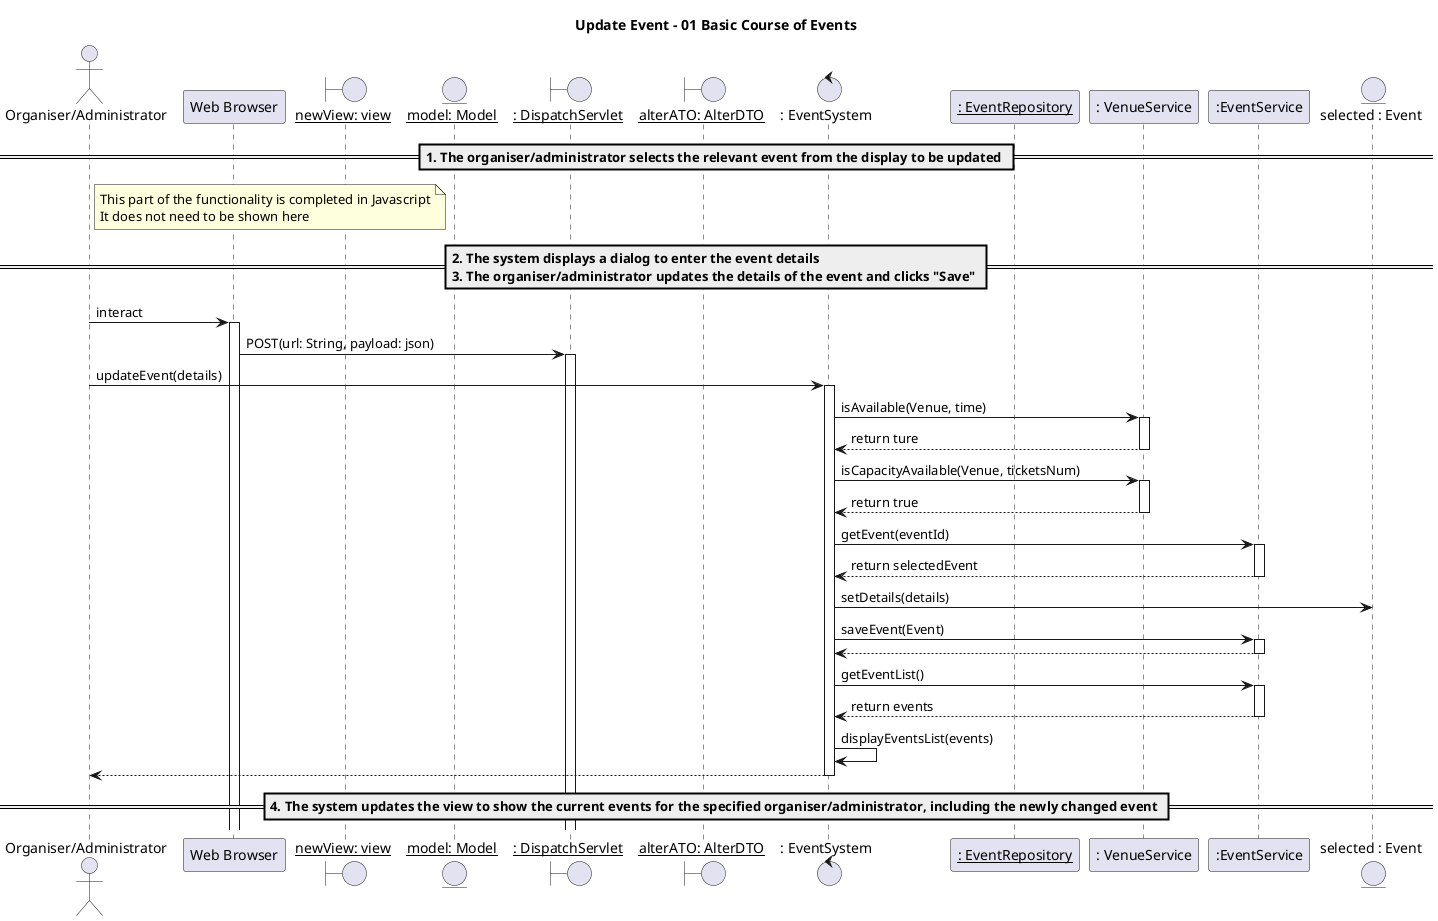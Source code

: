 @startuml
title Update Event - 01 Basic Course of Events

actor "Organiser/Administrator" as OA
participant "Web Browser" as w
boundary "__newView: view__" as v
entity "__model: Model__" as m
boundary "__: DispatchServlet__" as ds
boundary "__alterATO: AlterDTO__" as dto
control ": EventSystem" as System
participant "__: EventRepository__" as er
participant ": VenueService" as VenueSer
participant ":EventService" as Service
entity "selected : Event" as Event

== 1. The organiser/administrator selects the relevant event from the display to be updated ==
note right of OA: This part of the functionality is completed in Javascript\nIt does not need to be shown here

== 2. The system displays a dialog to enter the event details\n3. The organiser/administrator updates the details of the event and clicks "Save" ==
OA -> w : interact
activate w
w -> ds : POST(url: String, payload: json)
activate ds

OA -> System: updateEvent(details)
activate System
System -> VenueSer: isAvailable(Venue, time)
activate VenueSer
VenueSer --> System: return ture
deactivate VenueSer
System -> VenueSer: isCapacityAvailable(Venue, ticketsNum)
activate VenueSer
VenueSer --> System: return true
deactivate VenueSer

System -> Service: getEvent(eventId)
activate Service
Service --> System: return selectedEvent
deactivate Service


System -> Event: setDetails(details)


System -> Service: saveEvent(Event)
activate Service
Service --> System:
deactivate Service

System -> Service: getEventList()
activate Service
Service --> System: return events
deactivate Service
System -> System: displayEventsList(events)



System --> OA
deactivate System

== 4. The system updates the view to show the current events for the specified organiser/administrator, including the newly changed event ==
@enduml
